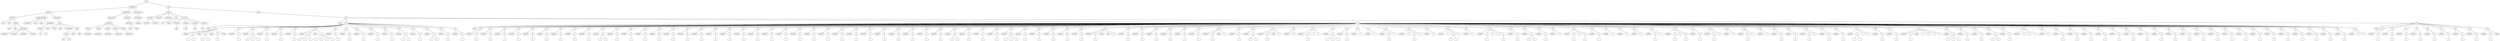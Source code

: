 graph Tree {
	"t0" [label = "TEI"];
	"t1" [label = "teiHeader"];
	"t2" [label = "fileDesc"];
	"t3" [label = "titleStmt"];
	"t4" [label = "title"];
	"t5" [label = "title"];
	"t6" [label = "author"];
	"t7" [label = "idno"];
	"t8" [label = "idno"];
	"t9" [label = "persName"];
	"t10" [label = "forename"];
	"t11" [label = "surname"];
	"t12" [label = "nameLink"];
	"t13" [label = "surname"];
	"t14" [label = "publicationStmt"];
	"t15" [label = "publisher"];
	"t16" [label = "idno"];
	"t17" [label = "idno"];
	"t18" [label = "availability"];
	"t19" [label = "licence"];
	"t20" [label = "ab"];
	"t21" [label = "ref"];
	"t22" [label = "sourceDesc"];
	"t23" [label = "bibl"];
	"t24" [label = "name"];
	"t25" [label = "idno"];
	"t26" [label = "idno"];
	"t27" [label = "availability"];
	"t28" [label = "licence"];
	"t29" [label = "ab"];
	"t30" [label = "ref"];
	"t31" [label = "bibl"];
	"t32" [label = "date"];
	"t33" [label = "idno"];
	"t34" [label = "profileDesc"];
	"t35" [label = "particDesc"];
	"t36" [label = "listPerson"];
	"t37" [label = "person"];
	"t38" [label = "persName"];
	"t39" [label = "person"];
	"t40" [label = "persName"];
	"t41" [label = "person"];
	"t42" [label = "persName"];
	"t43" [label = "person"];
	"t44" [label = "persName"];
	"t45" [label = "person"];
	"t46" [label = "persName"];
	"t47" [label = "textClass"];
	"t48" [label = "keywords"];
	"t49" [label = "term"];
	"t50" [label = "term"];
	"t51" [label = "revisionDesc"];
	"t52" [label = "listChange"];
	"t53" [label = "change"];
	"t54" [label = "text"];
	"t55" [label = "front"];
	"t56" [label = "docTitle"];
	"t57" [label = "titlePart"];
	"t58" [label = "titlePart"];
	"t59" [label = "docDate"];
	"t60" [label = "docAuthor"];
	"t61" [label = "div"];
	"t62" [label = "ab"];
	"t63" [label = "castList"];
	"t64" [label = "head"];
	"t65" [label = "castItem"];
	"t66" [label = "role"];
	"t67" [label = "castItem"];
	"t68" [label = "role"];
	"t69" [label = "castItem"];
	"t70" [label = "role"];
	"t71" [label = "castItem"];
	"t72" [label = "role"];
	"t73" [label = "body"];
	"t74" [label = "div"];
	"t75" [label = "head"];
	"t76" [label = "div"];
	"t77" [label = "head"];
	"t78" [label = "sp"];
	"t79" [label = "speaker"];
	"t80" [label = "p"];
	"t81" [label = "s"];
	"t82" [label = "s"];
	"t83" [label = "stage"];
	"t84" [label = "p"];
	"t85" [label = "s"];
	"t86" [label = "s"];
	"t87" [label = "stage"];
	"t88" [label = "p"];
	"t89" [label = "s"];
	"t90" [label = "stage"];
	"t91" [label = "sp"];
	"t92" [label = "speaker"];
	"t93" [label = "p"];
	"t94" [label = "s"];
	"t95" [label = "sp"];
	"t96" [label = "speaker"];
	"t97" [label = "p"];
	"t98" [label = "s"];
	"t99" [label = "s"];
	"t100" [label = "s"];
	"t101" [label = "sp"];
	"t102" [label = "speaker"];
	"t103" [label = "p"];
	"t104" [label = "s"];
	"t105" [label = "sp"];
	"t106" [label = "speaker"];
	"t107" [label = "p"];
	"t108" [label = "s"];
	"t109" [label = "sp"];
	"t110" [label = "speaker"];
	"t111" [label = "p"];
	"t112" [label = "s"];
	"t113" [label = "sp"];
	"t114" [label = "speaker"];
	"t115" [label = "p"];
	"t116" [label = "s"];
	"t117" [label = "s"];
	"t118" [label = "s"];
	"t119" [label = "stage"];
	"t120" [label = "p"];
	"t121" [label = "s"];
	"t122" [label = "s"];
	"t123" [label = "s"];
	"t124" [label = "s"];
	"t125" [label = "sp"];
	"t126" [label = "speaker"];
	"t127" [label = "p"];
	"t128" [label = "s"];
	"t129" [label = "sp"];
	"t130" [label = "speaker"];
	"t131" [label = "p"];
	"t132" [label = "s"];
	"t133" [label = "sp"];
	"t134" [label = "speaker"];
	"t135" [label = "p"];
	"t136" [label = "s"];
	"t137" [label = "sp"];
	"t138" [label = "speaker"];
	"t139" [label = "p"];
	"t140" [label = "s"];
	"t141" [label = "sp"];
	"t142" [label = "speaker"];
	"t143" [label = "p"];
	"t144" [label = "s"];
	"t145" [label = "sp"];
	"t146" [label = "speaker"];
	"t147" [label = "p"];
	"t148" [label = "s"];
	"t149" [label = "s"];
	"t150" [label = "sp"];
	"t151" [label = "speaker"];
	"t152" [label = "p"];
	"t153" [label = "s"];
	"t154" [label = "sp"];
	"t155" [label = "speaker"];
	"t156" [label = "p"];
	"t157" [label = "s"];
	"t158" [label = "s"];
	"t159" [label = "sp"];
	"t160" [label = "speaker"];
	"t161" [label = "p"];
	"t162" [label = "s"];
	"t163" [label = "sp"];
	"t164" [label = "speaker"];
	"t165" [label = "p"];
	"t166" [label = "s"];
	"t167" [label = "div"];
	"t168" [label = "head"];
	"t169" [label = "sp"];
	"t170" [label = "speaker"];
	"t171" [label = "p"];
	"t172" [label = "s"];
	"t173" [label = "sp"];
	"t174" [label = "speaker"];
	"t175" [label = "p"];
	"t176" [label = "s"];
	"t177" [label = "sp"];
	"t178" [label = "speaker"];
	"t179" [label = "p"];
	"t180" [label = "s"];
	"t181" [label = "sp"];
	"t182" [label = "speaker"];
	"t183" [label = "p"];
	"t184" [label = "s"];
	"t185" [label = "sp"];
	"t186" [label = "speaker"];
	"t187" [label = "p"];
	"t188" [label = "s"];
	"t189" [label = "sp"];
	"t190" [label = "speaker"];
	"t191" [label = "p"];
	"t192" [label = "s"];
	"t193" [label = "sp"];
	"t194" [label = "speaker"];
	"t195" [label = "p"];
	"t196" [label = "s"];
	"t197" [label = "sp"];
	"t198" [label = "speaker"];
	"t199" [label = "p"];
	"t200" [label = "s"];
	"t201" [label = "sp"];
	"t202" [label = "speaker"];
	"t203" [label = "p"];
	"t204" [label = "s"];
	"t205" [label = "sp"];
	"t206" [label = "speaker"];
	"t207" [label = "p"];
	"t208" [label = "s"];
	"t209" [label = "s"];
	"t210" [label = "sp"];
	"t211" [label = "speaker"];
	"t212" [label = "p"];
	"t213" [label = "s"];
	"t214" [label = "sp"];
	"t215" [label = "speaker"];
	"t216" [label = "p"];
	"t217" [label = "s"];
	"t218" [label = "sp"];
	"t219" [label = "speaker"];
	"t220" [label = "p"];
	"t221" [label = "s"];
	"t222" [label = "sp"];
	"t223" [label = "speaker"];
	"t224" [label = "p"];
	"t225" [label = "s"];
	"t226" [label = "sp"];
	"t227" [label = "speaker"];
	"t228" [label = "p"];
	"t229" [label = "s"];
	"t230" [label = "sp"];
	"t231" [label = "speaker"];
	"t232" [label = "p"];
	"t233" [label = "s"];
	"t234" [label = "sp"];
	"t235" [label = "speaker"];
	"t236" [label = "p"];
	"t237" [label = "s"];
	"t238" [label = "sp"];
	"t239" [label = "speaker"];
	"t240" [label = "p"];
	"t241" [label = "s"];
	"t242" [label = "sp"];
	"t243" [label = "speaker"];
	"t244" [label = "p"];
	"t245" [label = "s"];
	"t246" [label = "sp"];
	"t247" [label = "speaker"];
	"t248" [label = "p"];
	"t249" [label = "s"];
	"t250" [label = "sp"];
	"t251" [label = "speaker"];
	"t252" [label = "p"];
	"t253" [label = "s"];
	"t254" [label = "sp"];
	"t255" [label = "speaker"];
	"t256" [label = "p"];
	"t257" [label = "s"];
	"t258" [label = "sp"];
	"t259" [label = "speaker"];
	"t260" [label = "p"];
	"t261" [label = "s"];
	"t262" [label = "sp"];
	"t263" [label = "speaker"];
	"t264" [label = "p"];
	"t265" [label = "s"];
	"t266" [label = "sp"];
	"t267" [label = "speaker"];
	"t268" [label = "p"];
	"t269" [label = "s"];
	"t270" [label = "sp"];
	"t271" [label = "speaker"];
	"t272" [label = "p"];
	"t273" [label = "s"];
	"t274" [label = "sp"];
	"t275" [label = "speaker"];
	"t276" [label = "p"];
	"t277" [label = "s"];
	"t278" [label = "sp"];
	"t279" [label = "speaker"];
	"t280" [label = "p"];
	"t281" [label = "s"];
	"t282" [label = "sp"];
	"t283" [label = "speaker"];
	"t284" [label = "p"];
	"t285" [label = "s"];
	"t286" [label = "sp"];
	"t287" [label = "speaker"];
	"t288" [label = "p"];
	"t289" [label = "s"];
	"t290" [label = "sp"];
	"t291" [label = "speaker"];
	"t292" [label = "p"];
	"t293" [label = "s"];
	"t294" [label = "sp"];
	"t295" [label = "speaker"];
	"t296" [label = "p"];
	"t297" [label = "s"];
	"t298" [label = "sp"];
	"t299" [label = "speaker"];
	"t300" [label = "p"];
	"t301" [label = "s"];
	"t302" [label = "sp"];
	"t303" [label = "speaker"];
	"t304" [label = "p"];
	"t305" [label = "s"];
	"t306" [label = "sp"];
	"t307" [label = "speaker"];
	"t308" [label = "p"];
	"t309" [label = "s"];
	"t310" [label = "s"];
	"t311" [label = "sp"];
	"t312" [label = "speaker"];
	"t313" [label = "p"];
	"t314" [label = "s"];
	"t315" [label = "sp"];
	"t316" [label = "speaker"];
	"t317" [label = "p"];
	"t318" [label = "s"];
	"t319" [label = "sp"];
	"t320" [label = "speaker"];
	"t321" [label = "p"];
	"t322" [label = "s"];
	"t323" [label = "sp"];
	"t324" [label = "speaker"];
	"t325" [label = "p"];
	"t326" [label = "s"];
	"t327" [label = "s"];
	"t328" [label = "s"];
	"t329" [label = "sp"];
	"t330" [label = "speaker"];
	"t331" [label = "p"];
	"t332" [label = "s"];
	"t333" [label = "sp"];
	"t334" [label = "speaker"];
	"t335" [label = "p"];
	"t336" [label = "s"];
	"t337" [label = "sp"];
	"t338" [label = "speaker"];
	"t339" [label = "p"];
	"t340" [label = "s"];
	"t341" [label = "sp"];
	"t342" [label = "speaker"];
	"t343" [label = "p"];
	"t344" [label = "s"];
	"t345" [label = "sp"];
	"t346" [label = "speaker"];
	"t347" [label = "p"];
	"t348" [label = "s"];
	"t349" [label = "sp"];
	"t350" [label = "speaker"];
	"t351" [label = "p"];
	"t352" [label = "s"];
	"t353" [label = "stage"];
	"t354" [label = "note"];
	"t355" [label = "l"];
	"t356" [label = "sp"];
	"t357" [label = "speaker"];
	"t358" [label = "p"];
	"t359" [label = "s"];
	"t360" [label = "sp"];
	"t361" [label = "speaker"];
	"t362" [label = "p"];
	"t363" [label = "s"];
	"t364" [label = "sp"];
	"t365" [label = "speaker"];
	"t366" [label = "p"];
	"t367" [label = "s"];
	"t368" [label = "sp"];
	"t369" [label = "speaker"];
	"t370" [label = "p"];
	"t371" [label = "s"];
	"t372" [label = "sp"];
	"t373" [label = "speaker"];
	"t374" [label = "p"];
	"t375" [label = "s"];
	"t376" [label = "sp"];
	"t377" [label = "speaker"];
	"t378" [label = "p"];
	"t379" [label = "s"];
	"t380" [label = "sp"];
	"t381" [label = "speaker"];
	"t382" [label = "p"];
	"t383" [label = "s"];
	"t384" [label = "stage"];
	"t385" [label = "l"];
	"t386" [label = "sp"];
	"t387" [label = "speaker"];
	"t388" [label = "p"];
	"t389" [label = "s"];
	"t390" [label = "sp"];
	"t391" [label = "speaker"];
	"t392" [label = "p"];
	"t393" [label = "s"];
	"t394" [label = "s"];
	"t395" [label = "sp"];
	"t396" [label = "speaker"];
	"t397" [label = "p"];
	"t398" [label = "s"];
	"t399" [label = "stage"];
	"t400" [label = "l"];
	"t401" [label = "sp"];
	"t402" [label = "speaker"];
	"t403" [label = "l"];
	"t404" [label = "sp"];
	"t405" [label = "speaker"];
	"t406" [label = "p"];
	"t407" [label = "s"];
	"t408" [label = "l"];
	"t409" [label = "l"];
	"t410" [label = "sp"];
	"t411" [label = "speaker"];
	"t412" [label = "p"];
	"t413" [label = "s"];
	"t414" [label = "s"];
	"t415" [label = "s"];
	"t416" [label = "sp"];
	"t417" [label = "speaker"];
	"t418" [label = "p"];
	"t419" [label = "s"];
	"t420" [label = "sp"];
	"t421" [label = "speaker"];
	"t422" [label = "l"];
	"t423" [label = "sp"];
	"t424" [label = "speaker"];
	"t425" [label = "l"];
	"t426" [label = "sp"];
	"t427" [label = "speaker"];
	"t428" [label = "p"];
	"t429" [label = "s"];
	"t430" [label = "l"];
	"t431" [label = "sp"];
	"t432" [label = "speaker"];
	"t433" [label = "l"];
	"t434" [label = "p"];
	"t435" [label = "s"];
	"t436" [label = "l"];
	"t437" [label = "sp"];
	"t438" [label = "speaker"];
	"t439" [label = "l"];
	"t440" [label = "sp"];
	"t441" [label = "speaker"];
	"t442" [label = "l"];
	"t443" [label = "p"];
	"t444" [label = "s"];
	"t445" [label = "s"];
	"t446" [label = "l"];
	"t447" [label = "sp"];
	"t448" [label = "speaker"];
	"t449" [label = "l"];
	"t450" [label = "sp"];
	"t451" [label = "speaker"];
	"t452" [label = "p"];
	"t453" [label = "s"];
	"t454" [label = "l"];
	"t455" [label = "l"];
	"t456" [label = "p"];
	"t457" [label = "s"];
	"t458" [label = "sp"];
	"t459" [label = "speaker"];
	"t460" [label = "p"];
	"t461" [label = "s"];
	"t462" [label = "sp"];
	"t463" [label = "speaker"];
	"t464" [label = "p"];
	"t465" [label = "s"];
	"t466" [label = "s"];
	"t467" [label = "sp"];
	"t468" [label = "speaker"];
	"t469" [label = "p"];
	"t470" [label = "s"];
	"t471" [label = "sp"];
	"t472" [label = "speaker"];
	"t473" [label = "l"];
	"t474" [label = "sp"];
	"t475" [label = "speaker"];
	"t476" [label = "p"];
	"t477" [label = "s"];
	"t478" [label = "l"];
	"t479" [label = "p"];
	"t480" [label = "s"];
	"t481" [label = "sp"];
	"t482" [label = "speaker"];
	"t483" [label = "p"];
	"t484" [label = "s"];
	"t485" [label = "sp"];
	"t486" [label = "speaker"];
	"t487" [label = "l"];
	"t488" [label = "sp"];
	"t489" [label = "speaker"];
	"t490" [label = "l"];
	"t491" [label = "sp"];
	"t492" [label = "speaker"];
	"t493" [label = "l"];
	"t494" [label = "sp"];
	"t495" [label = "speaker"];
	"t496" [label = "p"];
	"t497" [label = "s"];
	"t498" [label = "l"];
	"t499" [label = "sp"];
	"t500" [label = "speaker"];
	"t501" [label = "p"];
	"t502" [label = "s"];
	"t503" [label = "l"];
	"t504" [label = "p"];
	"t505" [label = "s"];
	"t506" [label = "sp"];
	"t507" [label = "speaker"];
	"t508" [label = "p"];
	"t509" [label = "s"];
	"t510" [label = "sp"];
	"t511" [label = "speaker"];
	"t512" [label = "p"];
	"t513" [label = "s"];
	"t514" [label = "l"];
	"t515" [label = "sp"];
	"t516" [label = "speaker"];
	"t517" [label = "l"];
	"t518" [label = "sp"];
	"t519" [label = "speaker"];
	"t520" [label = "p"];
	"t521" [label = "s"];
	"t522" [label = "l"];
	"t523" [label = "sp"];
	"t524" [label = "speaker"];
	"t525" [label = "l"];
	"t526" [label = "sp"];
	"t527" [label = "speaker"];
	"t528" [label = "p"];
	"t529" [label = "s"];
	"t530" [label = "sp"];
	"t531" [label = "speaker"];
	"t532" [label = "p"];
	"t533" [label = "s"];
	"t534" [label = "sp"];
	"t535" [label = "speaker"];
	"t536" [label = "p"];
	"t537" [label = "s"];
	"t538" [label = "l"];
	"t539" [label = "sp"];
	"t540" [label = "speaker"];
	"t541" [label = "p"];
	"t542" [label = "s"];
	"t543" [label = "sp"];
	"t544" [label = "speaker"];
	"t545" [label = "p"];
	"t546" [label = "s"];
	"t547" [label = "sp"];
	"t548" [label = "speaker"];
	"t549" [label = "p"];
	"t550" [label = "s"];
	"t551" [label = "s"];
	"t552" [label = "l"];
	"t553" [label = "l"];
	"t554" [label = "sp"];
	"t555" [label = "speaker"];
	"t556" [label = "p"];
	"t557" [label = "s"];
	"t558" [label = "sp"];
	"t559" [label = "speaker"];
	"t560" [label = "p"];
	"t561" [label = "s"];
	"t562" [label = "sp"];
	"t563" [label = "speaker"];
	"t564" [label = "p"];
	"t565" [label = "s"];
	"t566" [label = "stage"];
	"t567" [label = "l"];
	"t568" [label = "l"];
	"t569" [label = "l"];
	"t570" [label = "l"];
	"t571" [label = "sp"];
	"t572" [label = "speaker"];
	"t573" [label = "p"];
	"t574" [label = "s"];
	"t575" [label = "s"];
	"t576" [label = "s"];
	"t577" [label = "sp"];
	"t578" [label = "speaker"];
	"t579" [label = "p"];
	"t580" [label = "s"];
	"t581" [label = "sp"];
	"t582" [label = "speaker"];
	"t583" [label = "p"];
	"t584" [label = "s"];
	"t585" [label = "sp"];
	"t586" [label = "speaker"];
	"t587" [label = "p"];
	"t588" [label = "s"];
	"t589" [label = "s"];
	"t590" [label = "sp"];
	"t591" [label = "speaker"];
	"t592" [label = "p"];
	"t593" [label = "s"];
	"t594" [label = "sp"];
	"t595" [label = "speaker"];
	"t596" [label = "l"];
	"t597" [label = "l"];
	"t598" [label = "l"];
	"t599" [label = "sp"];
	"t600" [label = "speaker"];
	"t601" [label = "l"];
	"t602" [label = "sp"];
	"t603" [label = "speaker"];
	"t604" [label = "p"];
	"t605" [label = "s"];
	"t606" [label = "sp"];
	"t607" [label = "speaker"];
	"t608" [label = "p"];
	"t609" [label = "s"];
	"t610" [label = "sp"];
	"t611" [label = "speaker"];
	"t612" [label = "p"];
	"t613" [label = "s"];
	"t614" [label = "sp"];
	"t615" [label = "speaker"];
	"t616" [label = "p"];
	"t617" [label = "s"];
	"t618" [label = "sp"];
	"t619" [label = "speaker"];
	"t620" [label = "p"];
	"t621" [label = "s"];
	"t622" [label = "sp"];
	"t623" [label = "speaker"];
	"t624" [label = "p"];
	"t625" [label = "s"];
	"t626" [label = "sp"];
	"t627" [label = "speaker"];
	"t628" [label = "p"];
	"t629" [label = "s"];
	"t630" [label = "sp"];
	"t631" [label = "speaker"];
	"t632" [label = "p"];
	"t633" [label = "s"];
	"t634" [label = "sp"];
	"t635" [label = "speaker"];
	"t636" [label = "p"];
	"t637" [label = "s"];
	"t638" [label = "sp"];
	"t639" [label = "speaker"];
	"t640" [label = "p"];
	"t641" [label = "s"];
	"t642" [label = "sp"];
	"t643" [label = "speaker"];
	"t644" [label = "p"];
	"t645" [label = "s"];
	"t646" [label = "sp"];
	"t647" [label = "speaker"];
	"t648" [label = "p"];
	"t649" [label = "s"];
	"t650" [label = "sp"];
	"t651" [label = "speaker"];
	"t652" [label = "p"];
	"t653" [label = "s"];
	"t654" [label = "sp"];
	"t655" [label = "speaker"];
	"t656" [label = "p"];
	"t657" [label = "s"];
	"t658" [label = "sp"];
	"t659" [label = "speaker"];
	"t660" [label = "p"];
	"t661" [label = "s"];
	"t662" [label = "sp"];
	"t663" [label = "speaker"];
	"t664" [label = "p"];
	"t665" [label = "s"];
	"t666" [label = "sp"];
	"t667" [label = "speaker"];
	"t668" [label = "p"];
	"t669" [label = "s"];
	"t670" [label = "sp"];
	"t671" [label = "speaker"];
	"t672" [label = "p"];
	"t673" [label = "s"];
	"t674" [label = "sp"];
	"t675" [label = "speaker"];
	"t676" [label = "p"];
	"t677" [label = "s"];
	"t678" [label = "sp"];
	"t679" [label = "speaker"];
	"t680" [label = "p"];
	"t681" [label = "s"];
	"t682" [label = "sp"];
	"t683" [label = "speaker"];
	"t684" [label = "p"];
	"t685" [label = "s"];
	"t686" [label = "sp"];
	"t687" [label = "speaker"];
	"t688" [label = "l"];
	"t689" [label = "l"];
	"t690" [label = "div"];
	"t691" [label = "head"];
	"t692" [label = "sp"];
	"t693" [label = "speaker"];
	"t694" [label = "p"];
	"t695" [label = "s"];
	"t696" [label = "sp"];
	"t697" [label = "speaker"];
	"t698" [label = "p"];
	"t699" [label = "s"];
	"t700" [label = "sp"];
	"t701" [label = "speaker"];
	"t702" [label = "p"];
	"t703" [label = "s"];
	"t704" [label = "sp"];
	"t705" [label = "speaker"];
	"t706" [label = "p"];
	"t707" [label = "s"];
	"t708" [label = "sp"];
	"t709" [label = "speaker"];
	"t710" [label = "p"];
	"t711" [label = "s"];
	"t712" [label = "sp"];
	"t713" [label = "speaker"];
	"t714" [label = "p"];
	"t715" [label = "s"];
	"t716" [label = "sp"];
	"t717" [label = "speaker"];
	"t718" [label = "p"];
	"t719" [label = "s"];
	"t720" [label = "sp"];
	"t721" [label = "speaker"];
	"t722" [label = "p"];
	"t723" [label = "s"];
	"t724" [label = "sp"];
	"t725" [label = "speaker"];
	"t726" [label = "p"];
	"t727" [label = "s"];
	"t728" [label = "stage"];
	"t0" -- "t1";
	"t1" -- "t2";
	"t2" -- "t3";
	"t3" -- "t4";
	"t3" -- "t5";
	"t3" -- "t6";
	"t6" -- "t7";
	"t6" -- "t8";
	"t6" -- "t9";
	"t9" -- "t10";
	"t9" -- "t11";
	"t9" -- "t12";
	"t9" -- "t13";
	"t2" -- "t14";
	"t14" -- "t15";
	"t14" -- "t16";
	"t14" -- "t17";
	"t14" -- "t18";
	"t18" -- "t19";
	"t19" -- "t20";
	"t19" -- "t21";
	"t2" -- "t22";
	"t22" -- "t23";
	"t23" -- "t24";
	"t23" -- "t25";
	"t23" -- "t26";
	"t23" -- "t27";
	"t27" -- "t28";
	"t28" -- "t29";
	"t28" -- "t30";
	"t23" -- "t31";
	"t31" -- "t32";
	"t31" -- "t33";
	"t1" -- "t34";
	"t34" -- "t35";
	"t35" -- "t36";
	"t36" -- "t37";
	"t37" -- "t38";
	"t36" -- "t39";
	"t39" -- "t40";
	"t36" -- "t41";
	"t41" -- "t42";
	"t36" -- "t43";
	"t43" -- "t44";
	"t36" -- "t45";
	"t45" -- "t46";
	"t34" -- "t47";
	"t47" -- "t48";
	"t48" -- "t49";
	"t48" -- "t50";
	"t1" -- "t51";
	"t51" -- "t52";
	"t52" -- "t53";
	"t0" -- "t54";
	"t54" -- "t55";
	"t55" -- "t56";
	"t56" -- "t57";
	"t56" -- "t58";
	"t55" -- "t59";
	"t55" -- "t60";
	"t55" -- "t61";
	"t61" -- "t62";
	"t55" -- "t63";
	"t63" -- "t64";
	"t63" -- "t65";
	"t65" -- "t66";
	"t63" -- "t67";
	"t67" -- "t68";
	"t63" -- "t69";
	"t69" -- "t70";
	"t63" -- "t71";
	"t71" -- "t72";
	"t54" -- "t73";
	"t73" -- "t74";
	"t74" -- "t75";
	"t74" -- "t76";
	"t76" -- "t77";
	"t76" -- "t78";
	"t78" -- "t79";
	"t78" -- "t80";
	"t80" -- "t81";
	"t80" -- "t82";
	"t78" -- "t83";
	"t78" -- "t84";
	"t84" -- "t85";
	"t84" -- "t86";
	"t78" -- "t87";
	"t78" -- "t88";
	"t88" -- "t89";
	"t78" -- "t90";
	"t76" -- "t91";
	"t91" -- "t92";
	"t91" -- "t93";
	"t93" -- "t94";
	"t76" -- "t95";
	"t95" -- "t96";
	"t95" -- "t97";
	"t97" -- "t98";
	"t97" -- "t99";
	"t97" -- "t100";
	"t76" -- "t101";
	"t101" -- "t102";
	"t101" -- "t103";
	"t103" -- "t104";
	"t76" -- "t105";
	"t105" -- "t106";
	"t105" -- "t107";
	"t107" -- "t108";
	"t76" -- "t109";
	"t109" -- "t110";
	"t109" -- "t111";
	"t111" -- "t112";
	"t76" -- "t113";
	"t113" -- "t114";
	"t113" -- "t115";
	"t115" -- "t116";
	"t115" -- "t117";
	"t115" -- "t118";
	"t113" -- "t119";
	"t113" -- "t120";
	"t120" -- "t121";
	"t120" -- "t122";
	"t120" -- "t123";
	"t120" -- "t124";
	"t76" -- "t125";
	"t125" -- "t126";
	"t125" -- "t127";
	"t127" -- "t128";
	"t76" -- "t129";
	"t129" -- "t130";
	"t129" -- "t131";
	"t131" -- "t132";
	"t76" -- "t133";
	"t133" -- "t134";
	"t133" -- "t135";
	"t135" -- "t136";
	"t76" -- "t137";
	"t137" -- "t138";
	"t137" -- "t139";
	"t139" -- "t140";
	"t76" -- "t141";
	"t141" -- "t142";
	"t141" -- "t143";
	"t143" -- "t144";
	"t76" -- "t145";
	"t145" -- "t146";
	"t145" -- "t147";
	"t147" -- "t148";
	"t147" -- "t149";
	"t76" -- "t150";
	"t150" -- "t151";
	"t150" -- "t152";
	"t152" -- "t153";
	"t76" -- "t154";
	"t154" -- "t155";
	"t154" -- "t156";
	"t156" -- "t157";
	"t156" -- "t158";
	"t76" -- "t159";
	"t159" -- "t160";
	"t159" -- "t161";
	"t161" -- "t162";
	"t76" -- "t163";
	"t163" -- "t164";
	"t163" -- "t165";
	"t165" -- "t166";
	"t74" -- "t167";
	"t167" -- "t168";
	"t167" -- "t169";
	"t169" -- "t170";
	"t169" -- "t171";
	"t171" -- "t172";
	"t167" -- "t173";
	"t173" -- "t174";
	"t173" -- "t175";
	"t175" -- "t176";
	"t167" -- "t177";
	"t177" -- "t178";
	"t177" -- "t179";
	"t179" -- "t180";
	"t167" -- "t181";
	"t181" -- "t182";
	"t181" -- "t183";
	"t183" -- "t184";
	"t167" -- "t185";
	"t185" -- "t186";
	"t185" -- "t187";
	"t187" -- "t188";
	"t167" -- "t189";
	"t189" -- "t190";
	"t189" -- "t191";
	"t191" -- "t192";
	"t167" -- "t193";
	"t193" -- "t194";
	"t193" -- "t195";
	"t195" -- "t196";
	"t167" -- "t197";
	"t197" -- "t198";
	"t197" -- "t199";
	"t199" -- "t200";
	"t167" -- "t201";
	"t201" -- "t202";
	"t201" -- "t203";
	"t203" -- "t204";
	"t167" -- "t205";
	"t205" -- "t206";
	"t205" -- "t207";
	"t207" -- "t208";
	"t207" -- "t209";
	"t167" -- "t210";
	"t210" -- "t211";
	"t210" -- "t212";
	"t212" -- "t213";
	"t167" -- "t214";
	"t214" -- "t215";
	"t214" -- "t216";
	"t216" -- "t217";
	"t167" -- "t218";
	"t218" -- "t219";
	"t218" -- "t220";
	"t220" -- "t221";
	"t167" -- "t222";
	"t222" -- "t223";
	"t222" -- "t224";
	"t224" -- "t225";
	"t167" -- "t226";
	"t226" -- "t227";
	"t226" -- "t228";
	"t228" -- "t229";
	"t167" -- "t230";
	"t230" -- "t231";
	"t230" -- "t232";
	"t232" -- "t233";
	"t167" -- "t234";
	"t234" -- "t235";
	"t234" -- "t236";
	"t236" -- "t237";
	"t167" -- "t238";
	"t238" -- "t239";
	"t238" -- "t240";
	"t240" -- "t241";
	"t167" -- "t242";
	"t242" -- "t243";
	"t242" -- "t244";
	"t244" -- "t245";
	"t167" -- "t246";
	"t246" -- "t247";
	"t246" -- "t248";
	"t248" -- "t249";
	"t167" -- "t250";
	"t250" -- "t251";
	"t250" -- "t252";
	"t252" -- "t253";
	"t167" -- "t254";
	"t254" -- "t255";
	"t254" -- "t256";
	"t256" -- "t257";
	"t167" -- "t258";
	"t258" -- "t259";
	"t258" -- "t260";
	"t260" -- "t261";
	"t167" -- "t262";
	"t262" -- "t263";
	"t262" -- "t264";
	"t264" -- "t265";
	"t167" -- "t266";
	"t266" -- "t267";
	"t266" -- "t268";
	"t268" -- "t269";
	"t167" -- "t270";
	"t270" -- "t271";
	"t270" -- "t272";
	"t272" -- "t273";
	"t167" -- "t274";
	"t274" -- "t275";
	"t274" -- "t276";
	"t276" -- "t277";
	"t167" -- "t278";
	"t278" -- "t279";
	"t278" -- "t280";
	"t280" -- "t281";
	"t167" -- "t282";
	"t282" -- "t283";
	"t282" -- "t284";
	"t284" -- "t285";
	"t167" -- "t286";
	"t286" -- "t287";
	"t286" -- "t288";
	"t288" -- "t289";
	"t167" -- "t290";
	"t290" -- "t291";
	"t290" -- "t292";
	"t292" -- "t293";
	"t167" -- "t294";
	"t294" -- "t295";
	"t294" -- "t296";
	"t296" -- "t297";
	"t167" -- "t298";
	"t298" -- "t299";
	"t298" -- "t300";
	"t300" -- "t301";
	"t167" -- "t302";
	"t302" -- "t303";
	"t302" -- "t304";
	"t304" -- "t305";
	"t167" -- "t306";
	"t306" -- "t307";
	"t306" -- "t308";
	"t308" -- "t309";
	"t308" -- "t310";
	"t167" -- "t311";
	"t311" -- "t312";
	"t311" -- "t313";
	"t313" -- "t314";
	"t167" -- "t315";
	"t315" -- "t316";
	"t315" -- "t317";
	"t317" -- "t318";
	"t167" -- "t319";
	"t319" -- "t320";
	"t319" -- "t321";
	"t321" -- "t322";
	"t167" -- "t323";
	"t323" -- "t324";
	"t323" -- "t325";
	"t325" -- "t326";
	"t325" -- "t327";
	"t325" -- "t328";
	"t167" -- "t329";
	"t329" -- "t330";
	"t329" -- "t331";
	"t331" -- "t332";
	"t167" -- "t333";
	"t333" -- "t334";
	"t333" -- "t335";
	"t335" -- "t336";
	"t167" -- "t337";
	"t337" -- "t338";
	"t337" -- "t339";
	"t339" -- "t340";
	"t167" -- "t341";
	"t341" -- "t342";
	"t341" -- "t343";
	"t343" -- "t344";
	"t167" -- "t345";
	"t345" -- "t346";
	"t345" -- "t347";
	"t347" -- "t348";
	"t167" -- "t349";
	"t349" -- "t350";
	"t349" -- "t351";
	"t351" -- "t352";
	"t349" -- "t353";
	"t349" -- "t354";
	"t349" -- "t355";
	"t167" -- "t356";
	"t356" -- "t357";
	"t356" -- "t358";
	"t358" -- "t359";
	"t167" -- "t360";
	"t360" -- "t361";
	"t360" -- "t362";
	"t362" -- "t363";
	"t167" -- "t364";
	"t364" -- "t365";
	"t364" -- "t366";
	"t366" -- "t367";
	"t167" -- "t368";
	"t368" -- "t369";
	"t368" -- "t370";
	"t370" -- "t371";
	"t167" -- "t372";
	"t372" -- "t373";
	"t372" -- "t374";
	"t374" -- "t375";
	"t167" -- "t376";
	"t376" -- "t377";
	"t376" -- "t378";
	"t378" -- "t379";
	"t167" -- "t380";
	"t380" -- "t381";
	"t380" -- "t382";
	"t382" -- "t383";
	"t380" -- "t384";
	"t380" -- "t385";
	"t167" -- "t386";
	"t386" -- "t387";
	"t386" -- "t388";
	"t388" -- "t389";
	"t167" -- "t390";
	"t390" -- "t391";
	"t390" -- "t392";
	"t392" -- "t393";
	"t392" -- "t394";
	"t167" -- "t395";
	"t395" -- "t396";
	"t395" -- "t397";
	"t397" -- "t398";
	"t395" -- "t399";
	"t395" -- "t400";
	"t167" -- "t401";
	"t401" -- "t402";
	"t401" -- "t403";
	"t167" -- "t404";
	"t404" -- "t405";
	"t404" -- "t406";
	"t406" -- "t407";
	"t404" -- "t408";
	"t404" -- "t409";
	"t167" -- "t410";
	"t410" -- "t411";
	"t410" -- "t412";
	"t412" -- "t413";
	"t412" -- "t414";
	"t412" -- "t415";
	"t167" -- "t416";
	"t416" -- "t417";
	"t416" -- "t418";
	"t418" -- "t419";
	"t167" -- "t420";
	"t420" -- "t421";
	"t420" -- "t422";
	"t167" -- "t423";
	"t423" -- "t424";
	"t423" -- "t425";
	"t167" -- "t426";
	"t426" -- "t427";
	"t426" -- "t428";
	"t428" -- "t429";
	"t426" -- "t430";
	"t167" -- "t431";
	"t431" -- "t432";
	"t431" -- "t433";
	"t431" -- "t434";
	"t434" -- "t435";
	"t431" -- "t436";
	"t167" -- "t437";
	"t437" -- "t438";
	"t437" -- "t439";
	"t167" -- "t440";
	"t440" -- "t441";
	"t440" -- "t442";
	"t440" -- "t443";
	"t443" -- "t444";
	"t443" -- "t445";
	"t440" -- "t446";
	"t167" -- "t447";
	"t447" -- "t448";
	"t447" -- "t449";
	"t167" -- "t450";
	"t450" -- "t451";
	"t450" -- "t452";
	"t452" -- "t453";
	"t450" -- "t454";
	"t450" -- "t455";
	"t450" -- "t456";
	"t456" -- "t457";
	"t167" -- "t458";
	"t458" -- "t459";
	"t458" -- "t460";
	"t460" -- "t461";
	"t167" -- "t462";
	"t462" -- "t463";
	"t462" -- "t464";
	"t464" -- "t465";
	"t464" -- "t466";
	"t167" -- "t467";
	"t467" -- "t468";
	"t467" -- "t469";
	"t469" -- "t470";
	"t167" -- "t471";
	"t471" -- "t472";
	"t471" -- "t473";
	"t167" -- "t474";
	"t474" -- "t475";
	"t474" -- "t476";
	"t476" -- "t477";
	"t474" -- "t478";
	"t474" -- "t479";
	"t479" -- "t480";
	"t167" -- "t481";
	"t481" -- "t482";
	"t481" -- "t483";
	"t483" -- "t484";
	"t167" -- "t485";
	"t485" -- "t486";
	"t485" -- "t487";
	"t167" -- "t488";
	"t488" -- "t489";
	"t488" -- "t490";
	"t167" -- "t491";
	"t491" -- "t492";
	"t491" -- "t493";
	"t167" -- "t494";
	"t494" -- "t495";
	"t494" -- "t496";
	"t496" -- "t497";
	"t494" -- "t498";
	"t167" -- "t499";
	"t499" -- "t500";
	"t499" -- "t501";
	"t501" -- "t502";
	"t499" -- "t503";
	"t499" -- "t504";
	"t504" -- "t505";
	"t167" -- "t506";
	"t506" -- "t507";
	"t506" -- "t508";
	"t508" -- "t509";
	"t167" -- "t510";
	"t510" -- "t511";
	"t510" -- "t512";
	"t512" -- "t513";
	"t510" -- "t514";
	"t167" -- "t515";
	"t515" -- "t516";
	"t515" -- "t517";
	"t167" -- "t518";
	"t518" -- "t519";
	"t518" -- "t520";
	"t520" -- "t521";
	"t518" -- "t522";
	"t167" -- "t523";
	"t523" -- "t524";
	"t523" -- "t525";
	"t167" -- "t526";
	"t526" -- "t527";
	"t526" -- "t528";
	"t528" -- "t529";
	"t167" -- "t530";
	"t530" -- "t531";
	"t530" -- "t532";
	"t532" -- "t533";
	"t167" -- "t534";
	"t534" -- "t535";
	"t534" -- "t536";
	"t536" -- "t537";
	"t534" -- "t538";
	"t167" -- "t539";
	"t539" -- "t540";
	"t539" -- "t541";
	"t541" -- "t542";
	"t167" -- "t543";
	"t543" -- "t544";
	"t543" -- "t545";
	"t545" -- "t546";
	"t167" -- "t547";
	"t547" -- "t548";
	"t547" -- "t549";
	"t549" -- "t550";
	"t549" -- "t551";
	"t547" -- "t552";
	"t547" -- "t553";
	"t167" -- "t554";
	"t554" -- "t555";
	"t554" -- "t556";
	"t556" -- "t557";
	"t167" -- "t558";
	"t558" -- "t559";
	"t558" -- "t560";
	"t560" -- "t561";
	"t167" -- "t562";
	"t562" -- "t563";
	"t562" -- "t564";
	"t564" -- "t565";
	"t562" -- "t566";
	"t562" -- "t567";
	"t562" -- "t568";
	"t562" -- "t569";
	"t562" -- "t570";
	"t167" -- "t571";
	"t571" -- "t572";
	"t571" -- "t573";
	"t573" -- "t574";
	"t573" -- "t575";
	"t573" -- "t576";
	"t167" -- "t577";
	"t577" -- "t578";
	"t577" -- "t579";
	"t579" -- "t580";
	"t167" -- "t581";
	"t581" -- "t582";
	"t581" -- "t583";
	"t583" -- "t584";
	"t167" -- "t585";
	"t585" -- "t586";
	"t585" -- "t587";
	"t587" -- "t588";
	"t587" -- "t589";
	"t167" -- "t590";
	"t590" -- "t591";
	"t590" -- "t592";
	"t592" -- "t593";
	"t167" -- "t594";
	"t594" -- "t595";
	"t594" -- "t596";
	"t594" -- "t597";
	"t594" -- "t598";
	"t167" -- "t599";
	"t599" -- "t600";
	"t599" -- "t601";
	"t167" -- "t602";
	"t602" -- "t603";
	"t602" -- "t604";
	"t604" -- "t605";
	"t167" -- "t606";
	"t606" -- "t607";
	"t606" -- "t608";
	"t608" -- "t609";
	"t167" -- "t610";
	"t610" -- "t611";
	"t610" -- "t612";
	"t612" -- "t613";
	"t167" -- "t614";
	"t614" -- "t615";
	"t614" -- "t616";
	"t616" -- "t617";
	"t167" -- "t618";
	"t618" -- "t619";
	"t618" -- "t620";
	"t620" -- "t621";
	"t167" -- "t622";
	"t622" -- "t623";
	"t622" -- "t624";
	"t624" -- "t625";
	"t167" -- "t626";
	"t626" -- "t627";
	"t626" -- "t628";
	"t628" -- "t629";
	"t167" -- "t630";
	"t630" -- "t631";
	"t630" -- "t632";
	"t632" -- "t633";
	"t167" -- "t634";
	"t634" -- "t635";
	"t634" -- "t636";
	"t636" -- "t637";
	"t167" -- "t638";
	"t638" -- "t639";
	"t638" -- "t640";
	"t640" -- "t641";
	"t167" -- "t642";
	"t642" -- "t643";
	"t642" -- "t644";
	"t644" -- "t645";
	"t167" -- "t646";
	"t646" -- "t647";
	"t646" -- "t648";
	"t648" -- "t649";
	"t167" -- "t650";
	"t650" -- "t651";
	"t650" -- "t652";
	"t652" -- "t653";
	"t167" -- "t654";
	"t654" -- "t655";
	"t654" -- "t656";
	"t656" -- "t657";
	"t167" -- "t658";
	"t658" -- "t659";
	"t658" -- "t660";
	"t660" -- "t661";
	"t167" -- "t662";
	"t662" -- "t663";
	"t662" -- "t664";
	"t664" -- "t665";
	"t167" -- "t666";
	"t666" -- "t667";
	"t666" -- "t668";
	"t668" -- "t669";
	"t167" -- "t670";
	"t670" -- "t671";
	"t670" -- "t672";
	"t672" -- "t673";
	"t167" -- "t674";
	"t674" -- "t675";
	"t674" -- "t676";
	"t676" -- "t677";
	"t167" -- "t678";
	"t678" -- "t679";
	"t678" -- "t680";
	"t680" -- "t681";
	"t167" -- "t682";
	"t682" -- "t683";
	"t682" -- "t684";
	"t684" -- "t685";
	"t167" -- "t686";
	"t686" -- "t687";
	"t686" -- "t688";
	"t686" -- "t689";
	"t74" -- "t690";
	"t690" -- "t691";
	"t690" -- "t692";
	"t692" -- "t693";
	"t692" -- "t694";
	"t694" -- "t695";
	"t690" -- "t696";
	"t696" -- "t697";
	"t696" -- "t698";
	"t698" -- "t699";
	"t690" -- "t700";
	"t700" -- "t701";
	"t700" -- "t702";
	"t702" -- "t703";
	"t690" -- "t704";
	"t704" -- "t705";
	"t704" -- "t706";
	"t706" -- "t707";
	"t690" -- "t708";
	"t708" -- "t709";
	"t708" -- "t710";
	"t710" -- "t711";
	"t690" -- "t712";
	"t712" -- "t713";
	"t712" -- "t714";
	"t714" -- "t715";
	"t690" -- "t716";
	"t716" -- "t717";
	"t716" -- "t718";
	"t718" -- "t719";
	"t690" -- "t720";
	"t720" -- "t721";
	"t720" -- "t722";
	"t722" -- "t723";
	"t690" -- "t724";
	"t724" -- "t725";
	"t724" -- "t726";
	"t726" -- "t727";
	"t724" -- "t728";
}
